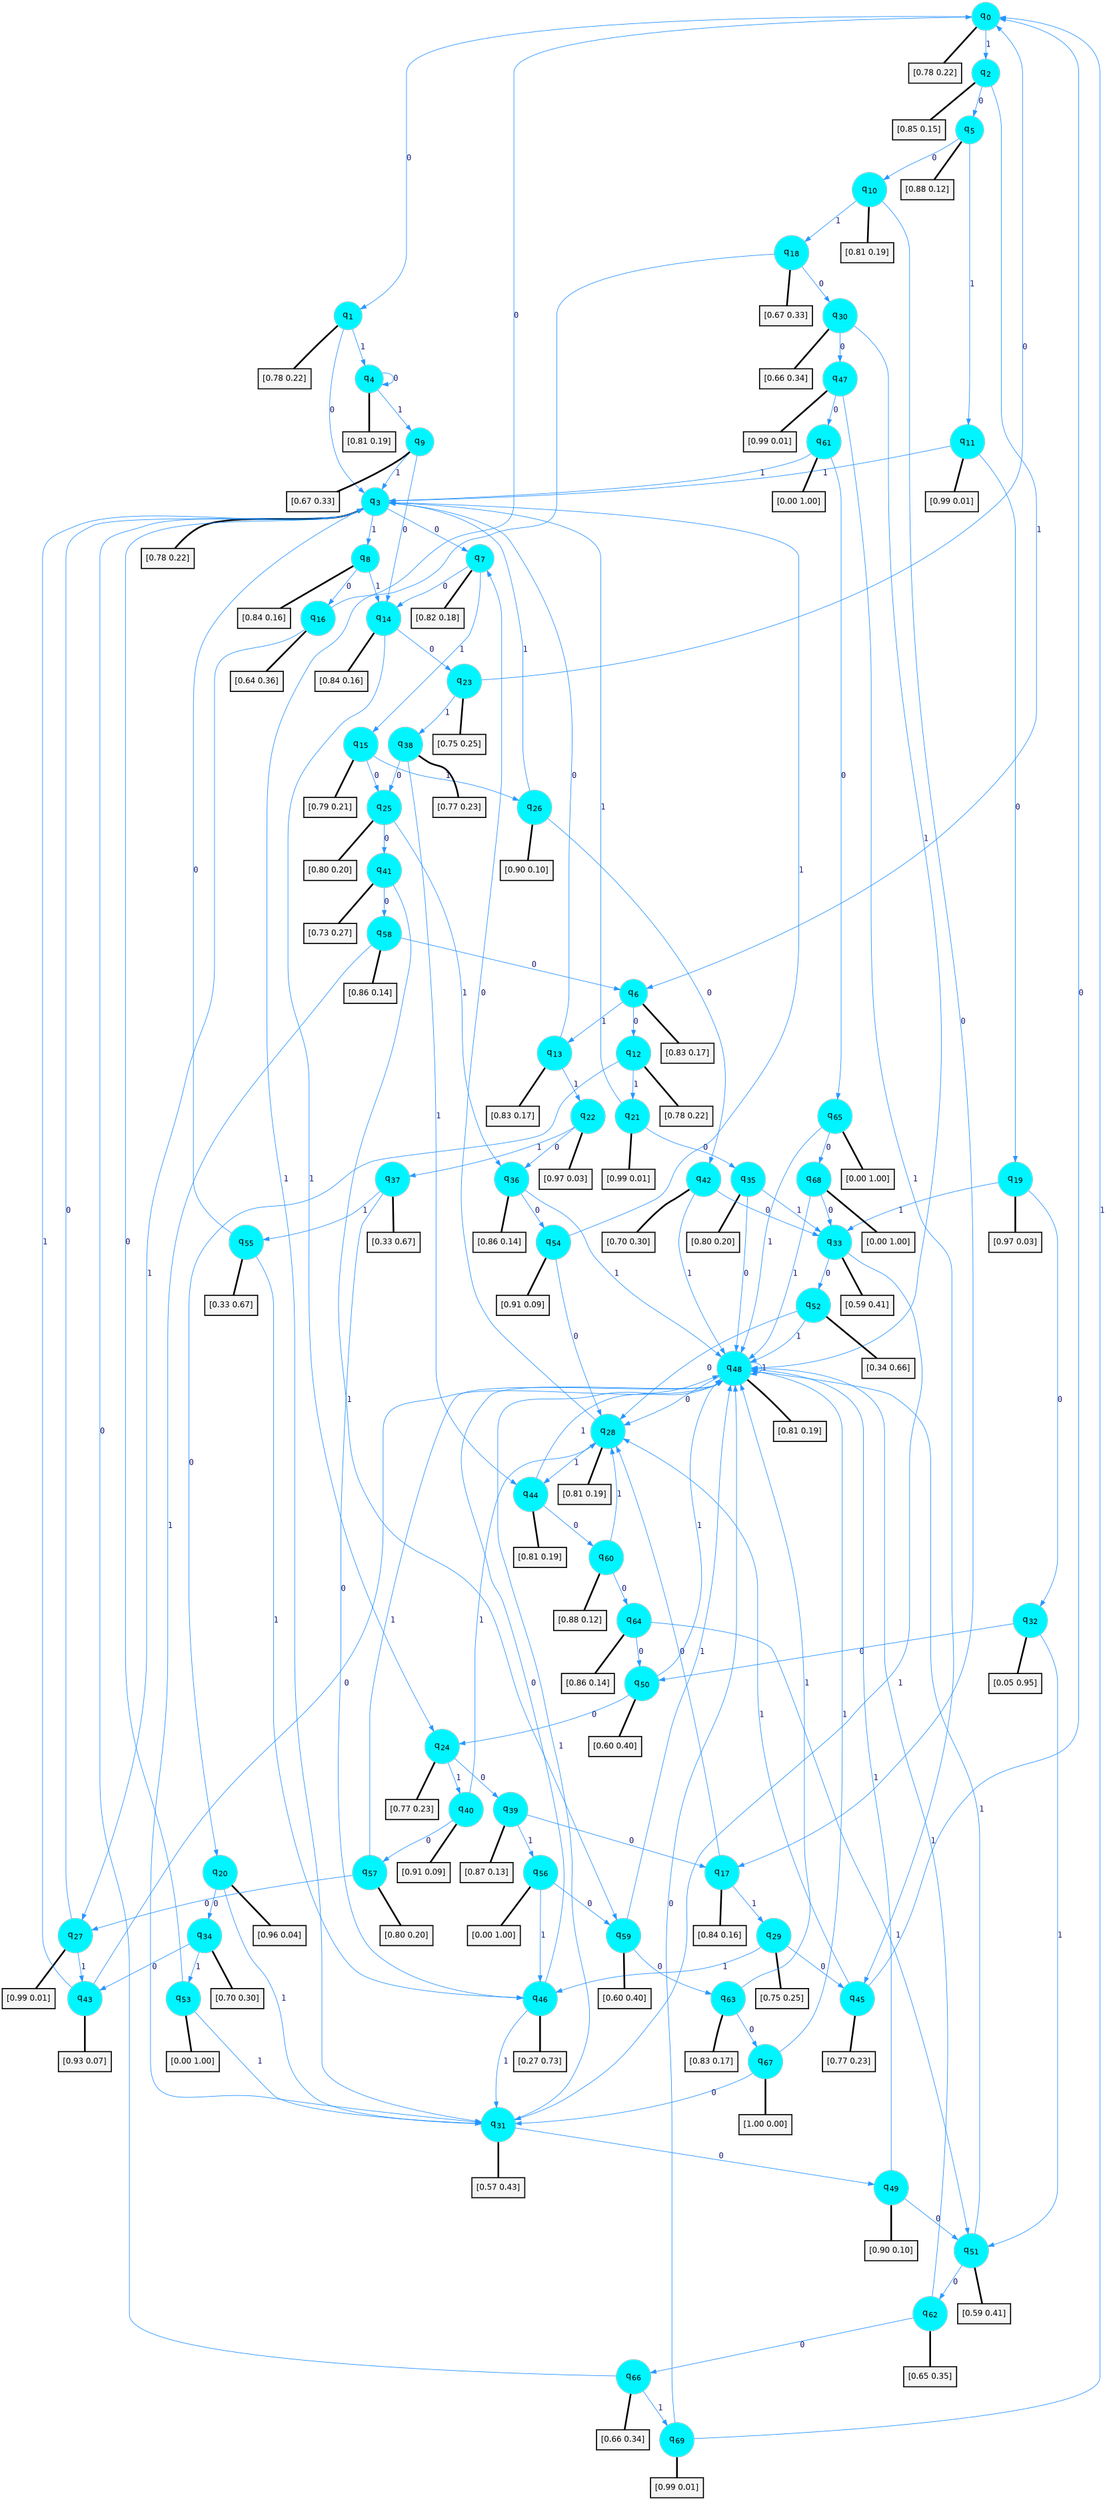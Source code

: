 digraph G {
graph [
bgcolor=transparent, dpi=300, rankdir=TD, size="40,25"];
node [
color=gray, fillcolor=turquoise1, fontcolor=black, fontname=Helvetica, fontsize=16, fontweight=bold, shape=circle, style=filled];
edge [
arrowsize=1, color=dodgerblue1, fontcolor=midnightblue, fontname=courier, fontweight=bold, penwidth=1, style=solid, weight=20];
0[label=<q<SUB>0</SUB>>];
1[label=<q<SUB>1</SUB>>];
2[label=<q<SUB>2</SUB>>];
3[label=<q<SUB>3</SUB>>];
4[label=<q<SUB>4</SUB>>];
5[label=<q<SUB>5</SUB>>];
6[label=<q<SUB>6</SUB>>];
7[label=<q<SUB>7</SUB>>];
8[label=<q<SUB>8</SUB>>];
9[label=<q<SUB>9</SUB>>];
10[label=<q<SUB>10</SUB>>];
11[label=<q<SUB>11</SUB>>];
12[label=<q<SUB>12</SUB>>];
13[label=<q<SUB>13</SUB>>];
14[label=<q<SUB>14</SUB>>];
15[label=<q<SUB>15</SUB>>];
16[label=<q<SUB>16</SUB>>];
17[label=<q<SUB>17</SUB>>];
18[label=<q<SUB>18</SUB>>];
19[label=<q<SUB>19</SUB>>];
20[label=<q<SUB>20</SUB>>];
21[label=<q<SUB>21</SUB>>];
22[label=<q<SUB>22</SUB>>];
23[label=<q<SUB>23</SUB>>];
24[label=<q<SUB>24</SUB>>];
25[label=<q<SUB>25</SUB>>];
26[label=<q<SUB>26</SUB>>];
27[label=<q<SUB>27</SUB>>];
28[label=<q<SUB>28</SUB>>];
29[label=<q<SUB>29</SUB>>];
30[label=<q<SUB>30</SUB>>];
31[label=<q<SUB>31</SUB>>];
32[label=<q<SUB>32</SUB>>];
33[label=<q<SUB>33</SUB>>];
34[label=<q<SUB>34</SUB>>];
35[label=<q<SUB>35</SUB>>];
36[label=<q<SUB>36</SUB>>];
37[label=<q<SUB>37</SUB>>];
38[label=<q<SUB>38</SUB>>];
39[label=<q<SUB>39</SUB>>];
40[label=<q<SUB>40</SUB>>];
41[label=<q<SUB>41</SUB>>];
42[label=<q<SUB>42</SUB>>];
43[label=<q<SUB>43</SUB>>];
44[label=<q<SUB>44</SUB>>];
45[label=<q<SUB>45</SUB>>];
46[label=<q<SUB>46</SUB>>];
47[label=<q<SUB>47</SUB>>];
48[label=<q<SUB>48</SUB>>];
49[label=<q<SUB>49</SUB>>];
50[label=<q<SUB>50</SUB>>];
51[label=<q<SUB>51</SUB>>];
52[label=<q<SUB>52</SUB>>];
53[label=<q<SUB>53</SUB>>];
54[label=<q<SUB>54</SUB>>];
55[label=<q<SUB>55</SUB>>];
56[label=<q<SUB>56</SUB>>];
57[label=<q<SUB>57</SUB>>];
58[label=<q<SUB>58</SUB>>];
59[label=<q<SUB>59</SUB>>];
60[label=<q<SUB>60</SUB>>];
61[label=<q<SUB>61</SUB>>];
62[label=<q<SUB>62</SUB>>];
63[label=<q<SUB>63</SUB>>];
64[label=<q<SUB>64</SUB>>];
65[label=<q<SUB>65</SUB>>];
66[label=<q<SUB>66</SUB>>];
67[label=<q<SUB>67</SUB>>];
68[label=<q<SUB>68</SUB>>];
69[label=<q<SUB>69</SUB>>];
70[label="[0.78 0.22]", shape=box,fontcolor=black, fontname=Helvetica, fontsize=14, penwidth=2, fillcolor=whitesmoke,color=black];
71[label="[0.78 0.22]", shape=box,fontcolor=black, fontname=Helvetica, fontsize=14, penwidth=2, fillcolor=whitesmoke,color=black];
72[label="[0.85 0.15]", shape=box,fontcolor=black, fontname=Helvetica, fontsize=14, penwidth=2, fillcolor=whitesmoke,color=black];
73[label="[0.78 0.22]", shape=box,fontcolor=black, fontname=Helvetica, fontsize=14, penwidth=2, fillcolor=whitesmoke,color=black];
74[label="[0.81 0.19]", shape=box,fontcolor=black, fontname=Helvetica, fontsize=14, penwidth=2, fillcolor=whitesmoke,color=black];
75[label="[0.88 0.12]", shape=box,fontcolor=black, fontname=Helvetica, fontsize=14, penwidth=2, fillcolor=whitesmoke,color=black];
76[label="[0.83 0.17]", shape=box,fontcolor=black, fontname=Helvetica, fontsize=14, penwidth=2, fillcolor=whitesmoke,color=black];
77[label="[0.82 0.18]", shape=box,fontcolor=black, fontname=Helvetica, fontsize=14, penwidth=2, fillcolor=whitesmoke,color=black];
78[label="[0.84 0.16]", shape=box,fontcolor=black, fontname=Helvetica, fontsize=14, penwidth=2, fillcolor=whitesmoke,color=black];
79[label="[0.67 0.33]", shape=box,fontcolor=black, fontname=Helvetica, fontsize=14, penwidth=2, fillcolor=whitesmoke,color=black];
80[label="[0.81 0.19]", shape=box,fontcolor=black, fontname=Helvetica, fontsize=14, penwidth=2, fillcolor=whitesmoke,color=black];
81[label="[0.99 0.01]", shape=box,fontcolor=black, fontname=Helvetica, fontsize=14, penwidth=2, fillcolor=whitesmoke,color=black];
82[label="[0.78 0.22]", shape=box,fontcolor=black, fontname=Helvetica, fontsize=14, penwidth=2, fillcolor=whitesmoke,color=black];
83[label="[0.83 0.17]", shape=box,fontcolor=black, fontname=Helvetica, fontsize=14, penwidth=2, fillcolor=whitesmoke,color=black];
84[label="[0.84 0.16]", shape=box,fontcolor=black, fontname=Helvetica, fontsize=14, penwidth=2, fillcolor=whitesmoke,color=black];
85[label="[0.79 0.21]", shape=box,fontcolor=black, fontname=Helvetica, fontsize=14, penwidth=2, fillcolor=whitesmoke,color=black];
86[label="[0.64 0.36]", shape=box,fontcolor=black, fontname=Helvetica, fontsize=14, penwidth=2, fillcolor=whitesmoke,color=black];
87[label="[0.84 0.16]", shape=box,fontcolor=black, fontname=Helvetica, fontsize=14, penwidth=2, fillcolor=whitesmoke,color=black];
88[label="[0.67 0.33]", shape=box,fontcolor=black, fontname=Helvetica, fontsize=14, penwidth=2, fillcolor=whitesmoke,color=black];
89[label="[0.97 0.03]", shape=box,fontcolor=black, fontname=Helvetica, fontsize=14, penwidth=2, fillcolor=whitesmoke,color=black];
90[label="[0.96 0.04]", shape=box,fontcolor=black, fontname=Helvetica, fontsize=14, penwidth=2, fillcolor=whitesmoke,color=black];
91[label="[0.99 0.01]", shape=box,fontcolor=black, fontname=Helvetica, fontsize=14, penwidth=2, fillcolor=whitesmoke,color=black];
92[label="[0.97 0.03]", shape=box,fontcolor=black, fontname=Helvetica, fontsize=14, penwidth=2, fillcolor=whitesmoke,color=black];
93[label="[0.75 0.25]", shape=box,fontcolor=black, fontname=Helvetica, fontsize=14, penwidth=2, fillcolor=whitesmoke,color=black];
94[label="[0.77 0.23]", shape=box,fontcolor=black, fontname=Helvetica, fontsize=14, penwidth=2, fillcolor=whitesmoke,color=black];
95[label="[0.80 0.20]", shape=box,fontcolor=black, fontname=Helvetica, fontsize=14, penwidth=2, fillcolor=whitesmoke,color=black];
96[label="[0.90 0.10]", shape=box,fontcolor=black, fontname=Helvetica, fontsize=14, penwidth=2, fillcolor=whitesmoke,color=black];
97[label="[0.99 0.01]", shape=box,fontcolor=black, fontname=Helvetica, fontsize=14, penwidth=2, fillcolor=whitesmoke,color=black];
98[label="[0.81 0.19]", shape=box,fontcolor=black, fontname=Helvetica, fontsize=14, penwidth=2, fillcolor=whitesmoke,color=black];
99[label="[0.75 0.25]", shape=box,fontcolor=black, fontname=Helvetica, fontsize=14, penwidth=2, fillcolor=whitesmoke,color=black];
100[label="[0.66 0.34]", shape=box,fontcolor=black, fontname=Helvetica, fontsize=14, penwidth=2, fillcolor=whitesmoke,color=black];
101[label="[0.57 0.43]", shape=box,fontcolor=black, fontname=Helvetica, fontsize=14, penwidth=2, fillcolor=whitesmoke,color=black];
102[label="[0.05 0.95]", shape=box,fontcolor=black, fontname=Helvetica, fontsize=14, penwidth=2, fillcolor=whitesmoke,color=black];
103[label="[0.59 0.41]", shape=box,fontcolor=black, fontname=Helvetica, fontsize=14, penwidth=2, fillcolor=whitesmoke,color=black];
104[label="[0.70 0.30]", shape=box,fontcolor=black, fontname=Helvetica, fontsize=14, penwidth=2, fillcolor=whitesmoke,color=black];
105[label="[0.80 0.20]", shape=box,fontcolor=black, fontname=Helvetica, fontsize=14, penwidth=2, fillcolor=whitesmoke,color=black];
106[label="[0.86 0.14]", shape=box,fontcolor=black, fontname=Helvetica, fontsize=14, penwidth=2, fillcolor=whitesmoke,color=black];
107[label="[0.33 0.67]", shape=box,fontcolor=black, fontname=Helvetica, fontsize=14, penwidth=2, fillcolor=whitesmoke,color=black];
108[label="[0.77 0.23]", shape=box,fontcolor=black, fontname=Helvetica, fontsize=14, penwidth=2, fillcolor=whitesmoke,color=black];
109[label="[0.87 0.13]", shape=box,fontcolor=black, fontname=Helvetica, fontsize=14, penwidth=2, fillcolor=whitesmoke,color=black];
110[label="[0.91 0.09]", shape=box,fontcolor=black, fontname=Helvetica, fontsize=14, penwidth=2, fillcolor=whitesmoke,color=black];
111[label="[0.73 0.27]", shape=box,fontcolor=black, fontname=Helvetica, fontsize=14, penwidth=2, fillcolor=whitesmoke,color=black];
112[label="[0.70 0.30]", shape=box,fontcolor=black, fontname=Helvetica, fontsize=14, penwidth=2, fillcolor=whitesmoke,color=black];
113[label="[0.93 0.07]", shape=box,fontcolor=black, fontname=Helvetica, fontsize=14, penwidth=2, fillcolor=whitesmoke,color=black];
114[label="[0.81 0.19]", shape=box,fontcolor=black, fontname=Helvetica, fontsize=14, penwidth=2, fillcolor=whitesmoke,color=black];
115[label="[0.77 0.23]", shape=box,fontcolor=black, fontname=Helvetica, fontsize=14, penwidth=2, fillcolor=whitesmoke,color=black];
116[label="[0.27 0.73]", shape=box,fontcolor=black, fontname=Helvetica, fontsize=14, penwidth=2, fillcolor=whitesmoke,color=black];
117[label="[0.99 0.01]", shape=box,fontcolor=black, fontname=Helvetica, fontsize=14, penwidth=2, fillcolor=whitesmoke,color=black];
118[label="[0.81 0.19]", shape=box,fontcolor=black, fontname=Helvetica, fontsize=14, penwidth=2, fillcolor=whitesmoke,color=black];
119[label="[0.90 0.10]", shape=box,fontcolor=black, fontname=Helvetica, fontsize=14, penwidth=2, fillcolor=whitesmoke,color=black];
120[label="[0.60 0.40]", shape=box,fontcolor=black, fontname=Helvetica, fontsize=14, penwidth=2, fillcolor=whitesmoke,color=black];
121[label="[0.59 0.41]", shape=box,fontcolor=black, fontname=Helvetica, fontsize=14, penwidth=2, fillcolor=whitesmoke,color=black];
122[label="[0.34 0.66]", shape=box,fontcolor=black, fontname=Helvetica, fontsize=14, penwidth=2, fillcolor=whitesmoke,color=black];
123[label="[0.00 1.00]", shape=box,fontcolor=black, fontname=Helvetica, fontsize=14, penwidth=2, fillcolor=whitesmoke,color=black];
124[label="[0.91 0.09]", shape=box,fontcolor=black, fontname=Helvetica, fontsize=14, penwidth=2, fillcolor=whitesmoke,color=black];
125[label="[0.33 0.67]", shape=box,fontcolor=black, fontname=Helvetica, fontsize=14, penwidth=2, fillcolor=whitesmoke,color=black];
126[label="[0.00 1.00]", shape=box,fontcolor=black, fontname=Helvetica, fontsize=14, penwidth=2, fillcolor=whitesmoke,color=black];
127[label="[0.80 0.20]", shape=box,fontcolor=black, fontname=Helvetica, fontsize=14, penwidth=2, fillcolor=whitesmoke,color=black];
128[label="[0.86 0.14]", shape=box,fontcolor=black, fontname=Helvetica, fontsize=14, penwidth=2, fillcolor=whitesmoke,color=black];
129[label="[0.60 0.40]", shape=box,fontcolor=black, fontname=Helvetica, fontsize=14, penwidth=2, fillcolor=whitesmoke,color=black];
130[label="[0.88 0.12]", shape=box,fontcolor=black, fontname=Helvetica, fontsize=14, penwidth=2, fillcolor=whitesmoke,color=black];
131[label="[0.00 1.00]", shape=box,fontcolor=black, fontname=Helvetica, fontsize=14, penwidth=2, fillcolor=whitesmoke,color=black];
132[label="[0.65 0.35]", shape=box,fontcolor=black, fontname=Helvetica, fontsize=14, penwidth=2, fillcolor=whitesmoke,color=black];
133[label="[0.83 0.17]", shape=box,fontcolor=black, fontname=Helvetica, fontsize=14, penwidth=2, fillcolor=whitesmoke,color=black];
134[label="[0.86 0.14]", shape=box,fontcolor=black, fontname=Helvetica, fontsize=14, penwidth=2, fillcolor=whitesmoke,color=black];
135[label="[0.00 1.00]", shape=box,fontcolor=black, fontname=Helvetica, fontsize=14, penwidth=2, fillcolor=whitesmoke,color=black];
136[label="[0.66 0.34]", shape=box,fontcolor=black, fontname=Helvetica, fontsize=14, penwidth=2, fillcolor=whitesmoke,color=black];
137[label="[1.00 0.00]", shape=box,fontcolor=black, fontname=Helvetica, fontsize=14, penwidth=2, fillcolor=whitesmoke,color=black];
138[label="[0.00 1.00]", shape=box,fontcolor=black, fontname=Helvetica, fontsize=14, penwidth=2, fillcolor=whitesmoke,color=black];
139[label="[0.99 0.01]", shape=box,fontcolor=black, fontname=Helvetica, fontsize=14, penwidth=2, fillcolor=whitesmoke,color=black];
0->1 [label=0];
0->2 [label=1];
0->70 [arrowhead=none, penwidth=3,color=black];
1->3 [label=0];
1->4 [label=1];
1->71 [arrowhead=none, penwidth=3,color=black];
2->5 [label=0];
2->6 [label=1];
2->72 [arrowhead=none, penwidth=3,color=black];
3->7 [label=0];
3->8 [label=1];
3->73 [arrowhead=none, penwidth=3,color=black];
4->4 [label=0];
4->9 [label=1];
4->74 [arrowhead=none, penwidth=3,color=black];
5->10 [label=0];
5->11 [label=1];
5->75 [arrowhead=none, penwidth=3,color=black];
6->12 [label=0];
6->13 [label=1];
6->76 [arrowhead=none, penwidth=3,color=black];
7->14 [label=0];
7->15 [label=1];
7->77 [arrowhead=none, penwidth=3,color=black];
8->16 [label=0];
8->14 [label=1];
8->78 [arrowhead=none, penwidth=3,color=black];
9->14 [label=0];
9->3 [label=1];
9->79 [arrowhead=none, penwidth=3,color=black];
10->17 [label=0];
10->18 [label=1];
10->80 [arrowhead=none, penwidth=3,color=black];
11->19 [label=0];
11->3 [label=1];
11->81 [arrowhead=none, penwidth=3,color=black];
12->20 [label=0];
12->21 [label=1];
12->82 [arrowhead=none, penwidth=3,color=black];
13->3 [label=0];
13->22 [label=1];
13->83 [arrowhead=none, penwidth=3,color=black];
14->23 [label=0];
14->24 [label=1];
14->84 [arrowhead=none, penwidth=3,color=black];
15->25 [label=0];
15->26 [label=1];
15->85 [arrowhead=none, penwidth=3,color=black];
16->0 [label=0];
16->27 [label=1];
16->86 [arrowhead=none, penwidth=3,color=black];
17->28 [label=0];
17->29 [label=1];
17->87 [arrowhead=none, penwidth=3,color=black];
18->30 [label=0];
18->31 [label=1];
18->88 [arrowhead=none, penwidth=3,color=black];
19->32 [label=0];
19->33 [label=1];
19->89 [arrowhead=none, penwidth=3,color=black];
20->34 [label=0];
20->31 [label=1];
20->90 [arrowhead=none, penwidth=3,color=black];
21->35 [label=0];
21->3 [label=1];
21->91 [arrowhead=none, penwidth=3,color=black];
22->36 [label=0];
22->37 [label=1];
22->92 [arrowhead=none, penwidth=3,color=black];
23->0 [label=0];
23->38 [label=1];
23->93 [arrowhead=none, penwidth=3,color=black];
24->39 [label=0];
24->40 [label=1];
24->94 [arrowhead=none, penwidth=3,color=black];
25->41 [label=0];
25->36 [label=1];
25->95 [arrowhead=none, penwidth=3,color=black];
26->42 [label=0];
26->3 [label=1];
26->96 [arrowhead=none, penwidth=3,color=black];
27->3 [label=0];
27->43 [label=1];
27->97 [arrowhead=none, penwidth=3,color=black];
28->7 [label=0];
28->44 [label=1];
28->98 [arrowhead=none, penwidth=3,color=black];
29->45 [label=0];
29->46 [label=1];
29->99 [arrowhead=none, penwidth=3,color=black];
30->47 [label=0];
30->48 [label=1];
30->100 [arrowhead=none, penwidth=3,color=black];
31->49 [label=0];
31->48 [label=1];
31->101 [arrowhead=none, penwidth=3,color=black];
32->50 [label=0];
32->51 [label=1];
32->102 [arrowhead=none, penwidth=3,color=black];
33->52 [label=0];
33->31 [label=1];
33->103 [arrowhead=none, penwidth=3,color=black];
34->43 [label=0];
34->53 [label=1];
34->104 [arrowhead=none, penwidth=3,color=black];
35->48 [label=0];
35->33 [label=1];
35->105 [arrowhead=none, penwidth=3,color=black];
36->54 [label=0];
36->48 [label=1];
36->106 [arrowhead=none, penwidth=3,color=black];
37->46 [label=0];
37->55 [label=1];
37->107 [arrowhead=none, penwidth=3,color=black];
38->25 [label=0];
38->44 [label=1];
38->108 [arrowhead=none, penwidth=3,color=black];
39->17 [label=0];
39->56 [label=1];
39->109 [arrowhead=none, penwidth=3,color=black];
40->57 [label=0];
40->28 [label=1];
40->110 [arrowhead=none, penwidth=3,color=black];
41->58 [label=0];
41->59 [label=1];
41->111 [arrowhead=none, penwidth=3,color=black];
42->33 [label=0];
42->48 [label=1];
42->112 [arrowhead=none, penwidth=3,color=black];
43->48 [label=0];
43->3 [label=1];
43->113 [arrowhead=none, penwidth=3,color=black];
44->60 [label=0];
44->48 [label=1];
44->114 [arrowhead=none, penwidth=3,color=black];
45->0 [label=0];
45->28 [label=1];
45->115 [arrowhead=none, penwidth=3,color=black];
46->48 [label=0];
46->31 [label=1];
46->116 [arrowhead=none, penwidth=3,color=black];
47->61 [label=0];
47->45 [label=1];
47->117 [arrowhead=none, penwidth=3,color=black];
48->28 [label=0];
48->48 [label=1];
48->118 [arrowhead=none, penwidth=3,color=black];
49->51 [label=0];
49->48 [label=1];
49->119 [arrowhead=none, penwidth=3,color=black];
50->24 [label=0];
50->48 [label=1];
50->120 [arrowhead=none, penwidth=3,color=black];
51->62 [label=0];
51->48 [label=1];
51->121 [arrowhead=none, penwidth=3,color=black];
52->28 [label=0];
52->48 [label=1];
52->122 [arrowhead=none, penwidth=3,color=black];
53->3 [label=0];
53->31 [label=1];
53->123 [arrowhead=none, penwidth=3,color=black];
54->28 [label=0];
54->3 [label=1];
54->124 [arrowhead=none, penwidth=3,color=black];
55->3 [label=0];
55->46 [label=1];
55->125 [arrowhead=none, penwidth=3,color=black];
56->59 [label=0];
56->46 [label=1];
56->126 [arrowhead=none, penwidth=3,color=black];
57->27 [label=0];
57->48 [label=1];
57->127 [arrowhead=none, penwidth=3,color=black];
58->6 [label=0];
58->31 [label=1];
58->128 [arrowhead=none, penwidth=3,color=black];
59->63 [label=0];
59->48 [label=1];
59->129 [arrowhead=none, penwidth=3,color=black];
60->64 [label=0];
60->28 [label=1];
60->130 [arrowhead=none, penwidth=3,color=black];
61->65 [label=0];
61->3 [label=1];
61->131 [arrowhead=none, penwidth=3,color=black];
62->66 [label=0];
62->48 [label=1];
62->132 [arrowhead=none, penwidth=3,color=black];
63->67 [label=0];
63->48 [label=1];
63->133 [arrowhead=none, penwidth=3,color=black];
64->50 [label=0];
64->51 [label=1];
64->134 [arrowhead=none, penwidth=3,color=black];
65->68 [label=0];
65->48 [label=1];
65->135 [arrowhead=none, penwidth=3,color=black];
66->3 [label=0];
66->69 [label=1];
66->136 [arrowhead=none, penwidth=3,color=black];
67->31 [label=0];
67->48 [label=1];
67->137 [arrowhead=none, penwidth=3,color=black];
68->33 [label=0];
68->48 [label=1];
68->138 [arrowhead=none, penwidth=3,color=black];
69->48 [label=0];
69->0 [label=1];
69->139 [arrowhead=none, penwidth=3,color=black];
}
